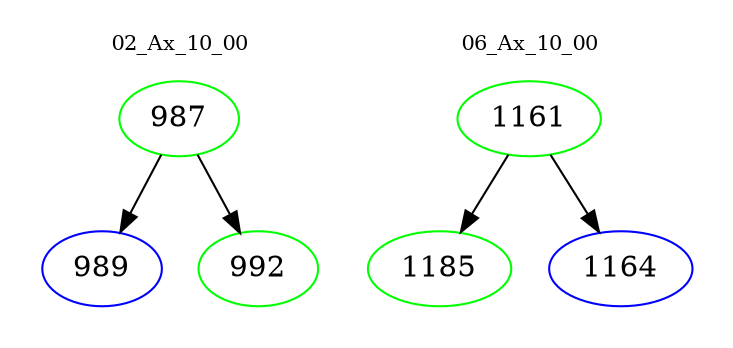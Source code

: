 digraph{
subgraph cluster_0 {
color = white
label = "02_Ax_10_00";
fontsize=10;
T0_987 [label="987", color="green"]
T0_987 -> T0_989 [color="black"]
T0_989 [label="989", color="blue"]
T0_987 -> T0_992 [color="black"]
T0_992 [label="992", color="green"]
}
subgraph cluster_1 {
color = white
label = "06_Ax_10_00";
fontsize=10;
T1_1161 [label="1161", color="green"]
T1_1161 -> T1_1185 [color="black"]
T1_1185 [label="1185", color="green"]
T1_1161 -> T1_1164 [color="black"]
T1_1164 [label="1164", color="blue"]
}
}

